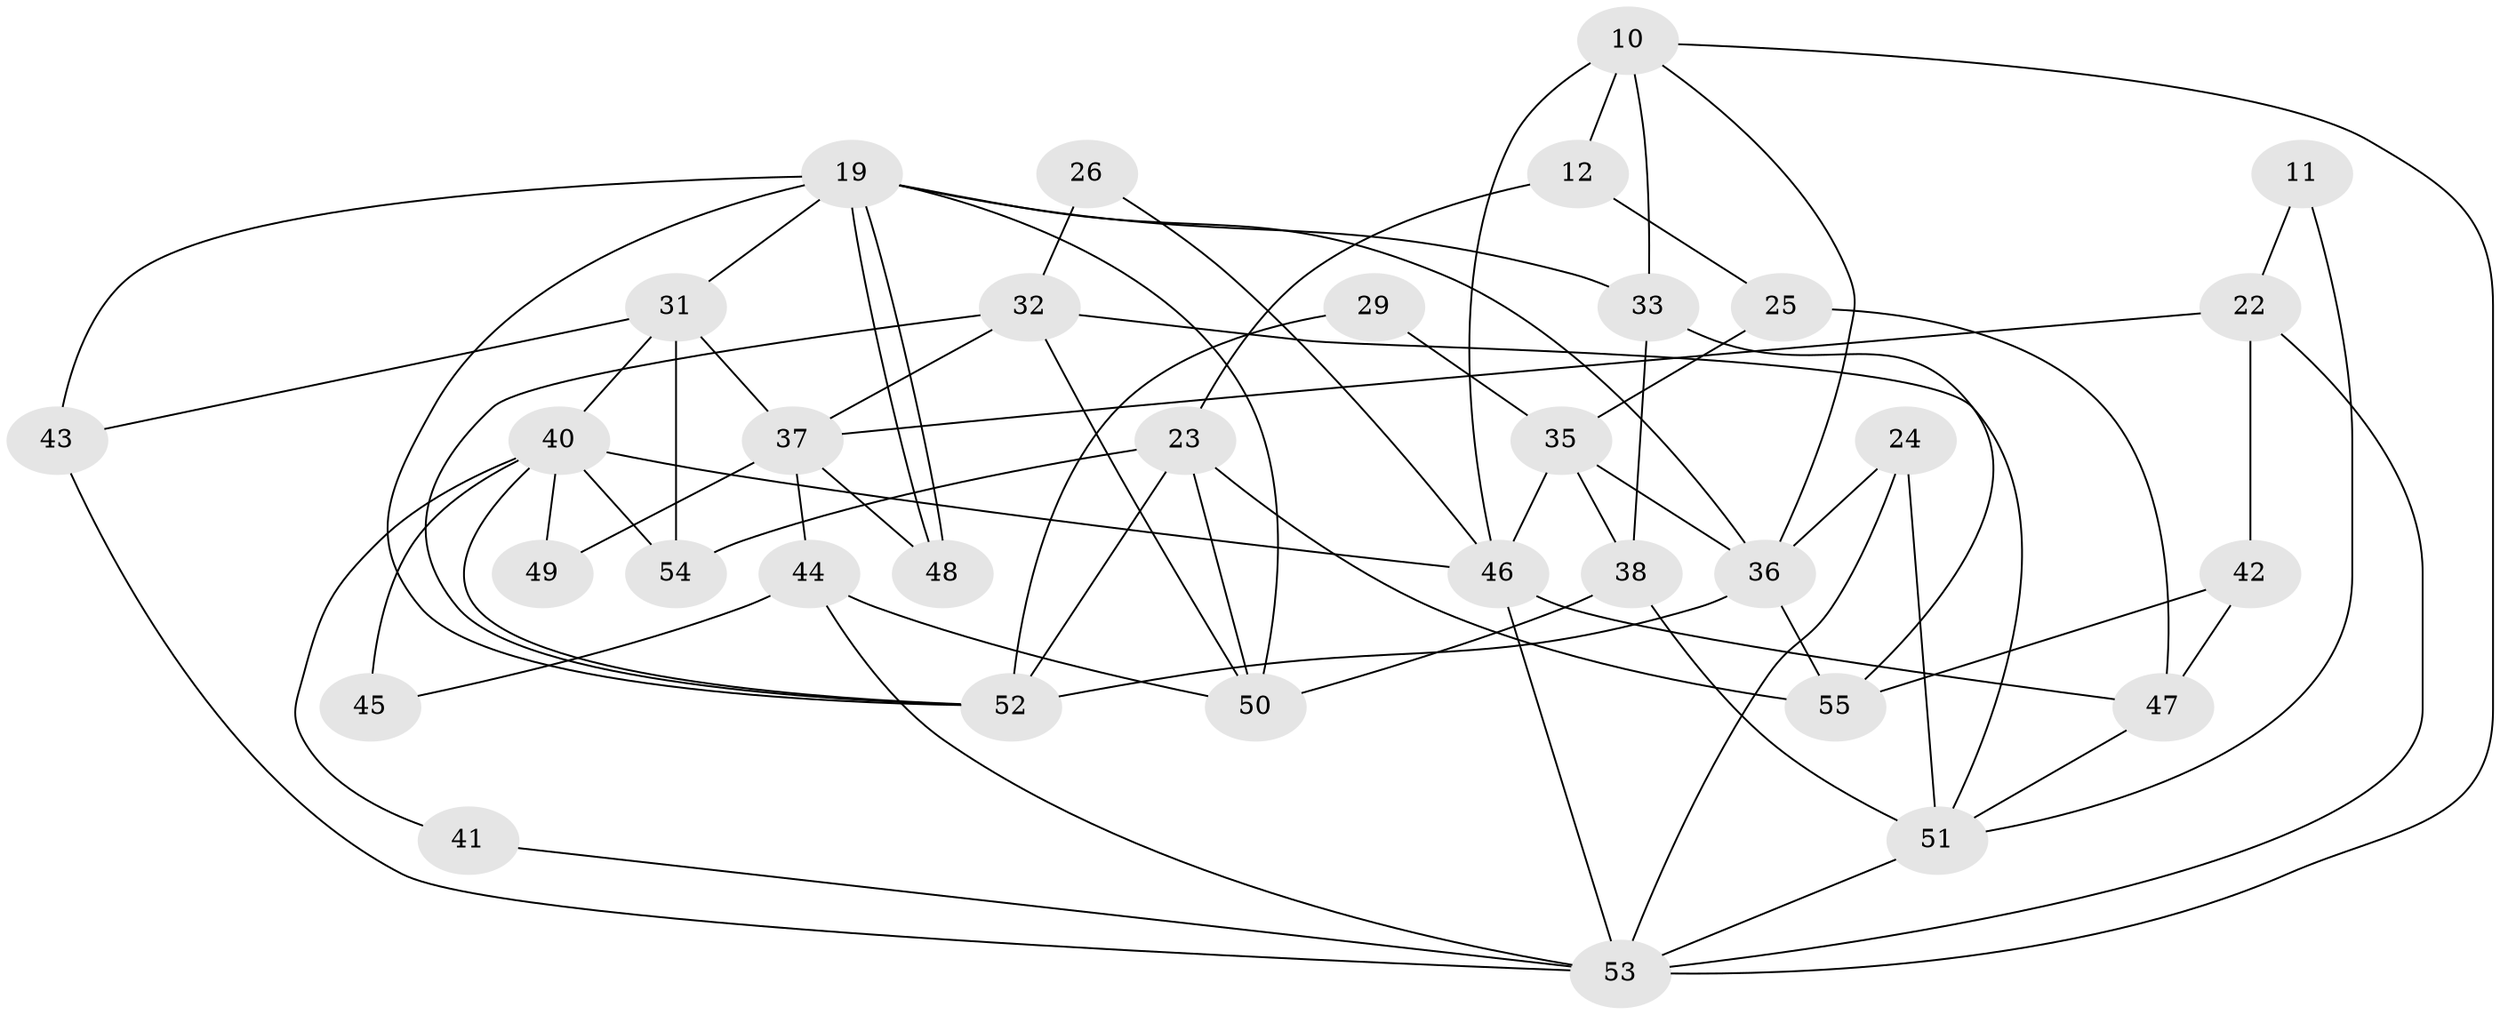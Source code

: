 // original degree distribution, {4: 0.2727272727272727, 3: 0.2545454545454545, 5: 0.14545454545454545, 6: 0.14545454545454545, 2: 0.14545454545454545, 7: 0.03636363636363636}
// Generated by graph-tools (version 1.1) at 2025/53/03/04/25 21:53:11]
// undirected, 33 vertices, 70 edges
graph export_dot {
graph [start="1"]
  node [color=gray90,style=filled];
  10;
  11;
  12;
  19 [super="+9+16"];
  22;
  23;
  24 [super="+21"];
  25;
  26;
  29;
  31 [super="+28"];
  32 [super="+13"];
  33 [super="+14"];
  35;
  36 [super="+4"];
  37;
  38;
  40 [super="+5+15"];
  41;
  42 [super="+20"];
  43 [super="+7"];
  44;
  45 [super="+17"];
  46 [super="+30"];
  47;
  48;
  49;
  50;
  51;
  52 [super="+3+39"];
  53 [super="+27+34"];
  54;
  55;
  10 -- 12;
  10 -- 46 [weight=2];
  10 -- 53;
  10 -- 33;
  10 -- 36;
  11 -- 22;
  11 -- 51;
  12 -- 23;
  12 -- 25;
  19 -- 33 [weight=2];
  19 -- 48;
  19 -- 48;
  19 -- 52 [weight=2];
  19 -- 50;
  19 -- 36;
  19 -- 43 [weight=2];
  19 -- 31 [weight=2];
  22 -- 37;
  22 -- 53;
  22 -- 42;
  23 -- 54;
  23 -- 50;
  23 -- 55;
  23 -- 52 [weight=2];
  24 -- 36;
  24 -- 53;
  24 -- 51;
  25 -- 35;
  25 -- 47;
  26 -- 46;
  26 -- 32;
  29 -- 35;
  29 -- 52;
  31 -- 40;
  31 -- 37;
  31 -- 54 [weight=2];
  31 -- 43;
  32 -- 51;
  32 -- 37;
  32 -- 50;
  32 -- 52;
  33 -- 55;
  33 -- 38;
  35 -- 46;
  35 -- 38;
  35 -- 36;
  36 -- 55;
  36 -- 52 [weight=2];
  37 -- 44;
  37 -- 48;
  37 -- 49;
  38 -- 50;
  38 -- 51;
  40 -- 54 [weight=3];
  40 -- 49;
  40 -- 52 [weight=2];
  40 -- 41;
  40 -- 45 [weight=2];
  40 -- 46 [weight=2];
  41 -- 53;
  42 -- 47;
  42 -- 55;
  43 -- 53 [weight=2];
  44 -- 50;
  44 -- 53;
  44 -- 45;
  46 -- 47 [weight=2];
  46 -- 53;
  47 -- 51;
  51 -- 53 [weight=2];
}
